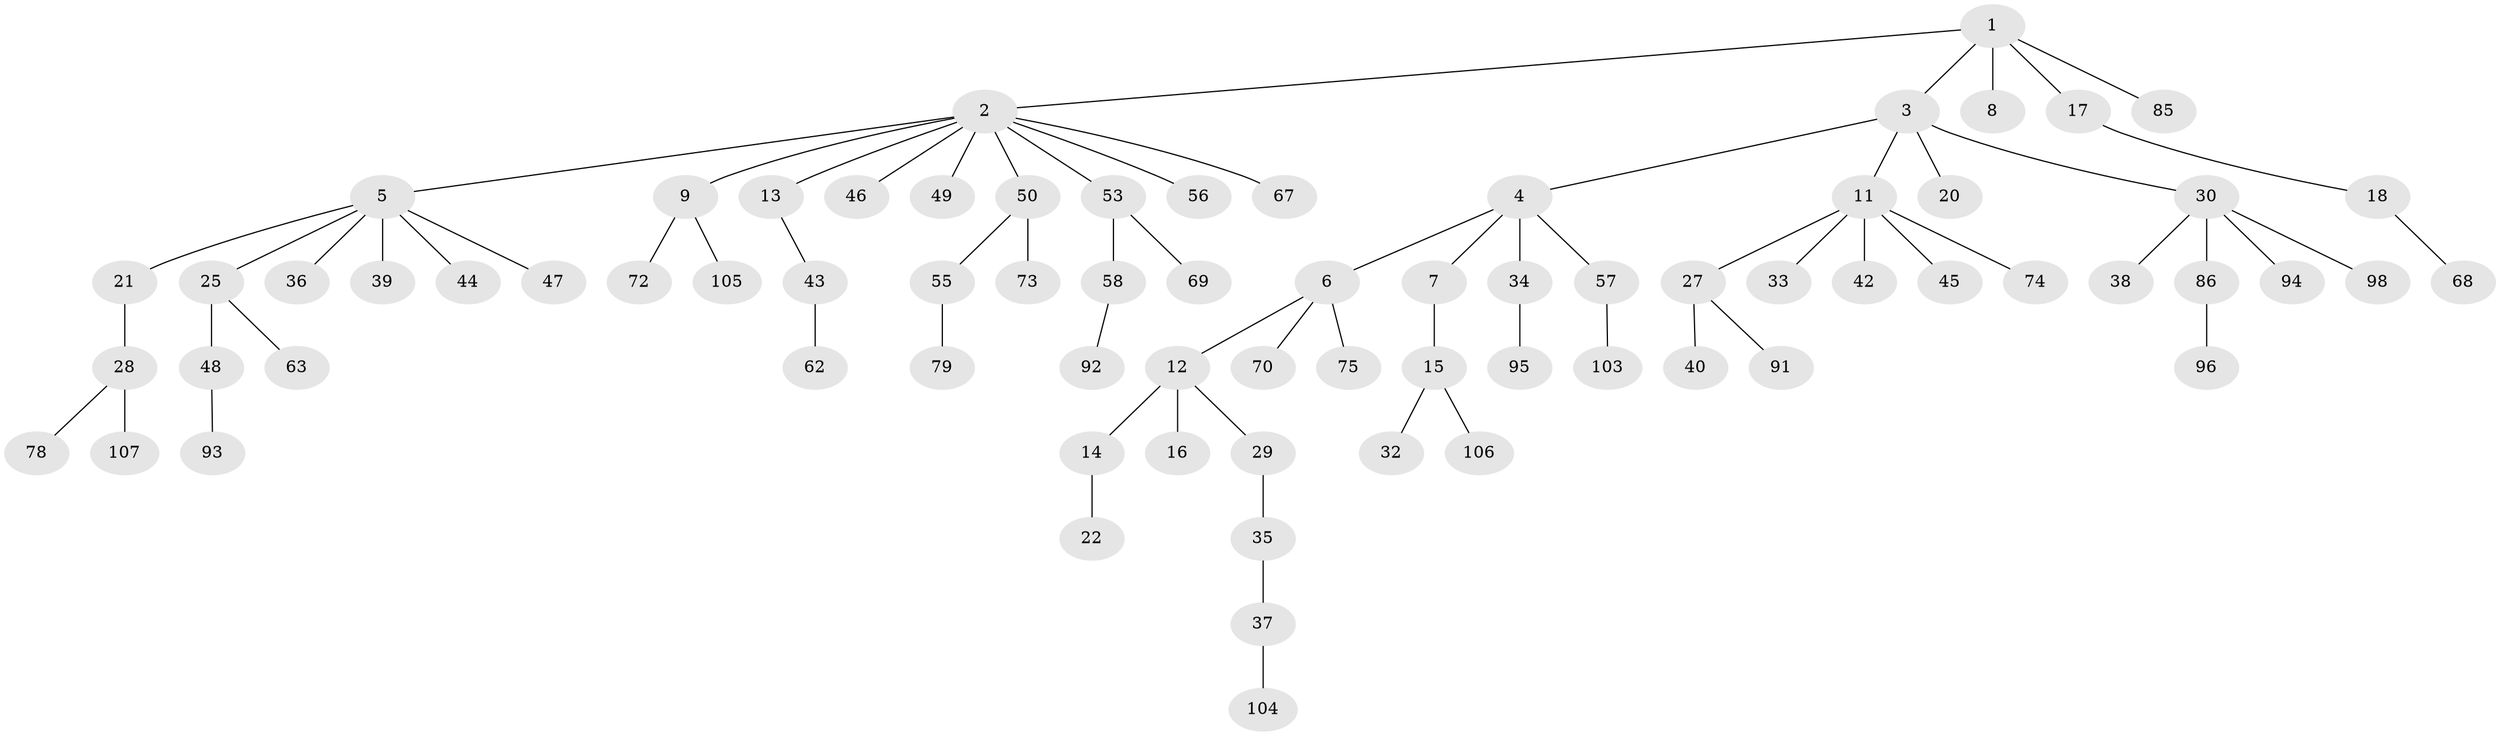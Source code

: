 // Generated by graph-tools (version 1.1) at 2025/24/03/03/25 07:24:08]
// undirected, 74 vertices, 73 edges
graph export_dot {
graph [start="1"]
  node [color=gray90,style=filled];
  1 [super="+10"];
  2 [super="+31"];
  3 [super="+71"];
  4 [super="+19"];
  5 [super="+23"];
  6 [super="+51"];
  7 [super="+87"];
  8;
  9 [super="+90"];
  11 [super="+24"];
  12 [super="+84"];
  13 [super="+52"];
  14 [super="+41"];
  15 [super="+26"];
  16;
  17 [super="+102"];
  18;
  20;
  21 [super="+88"];
  22;
  25 [super="+99"];
  27 [super="+97"];
  28;
  29;
  30 [super="+66"];
  32;
  33 [super="+59"];
  34;
  35 [super="+65"];
  36;
  37;
  38 [super="+60"];
  39 [super="+54"];
  40;
  42;
  43;
  44;
  45 [super="+81"];
  46;
  47 [super="+76"];
  48 [super="+77"];
  49;
  50;
  53 [super="+64"];
  55 [super="+61"];
  56;
  57;
  58 [super="+80"];
  62 [super="+83"];
  63 [super="+100"];
  67;
  68;
  69;
  70;
  72;
  73 [super="+82"];
  74;
  75;
  78 [super="+89"];
  79;
  85;
  86;
  91;
  92;
  93 [super="+101"];
  94;
  95;
  96;
  98;
  103;
  104;
  105;
  106;
  107;
  1 -- 2;
  1 -- 3;
  1 -- 8;
  1 -- 17;
  1 -- 85;
  2 -- 5;
  2 -- 9;
  2 -- 13;
  2 -- 49;
  2 -- 53;
  2 -- 67;
  2 -- 56;
  2 -- 50;
  2 -- 46;
  3 -- 4;
  3 -- 11;
  3 -- 20;
  3 -- 30;
  4 -- 6;
  4 -- 7;
  4 -- 34;
  4 -- 57;
  5 -- 21;
  5 -- 39;
  5 -- 36;
  5 -- 25;
  5 -- 44;
  5 -- 47;
  6 -- 12;
  6 -- 70;
  6 -- 75;
  7 -- 15;
  9 -- 72;
  9 -- 105;
  11 -- 27;
  11 -- 33;
  11 -- 45;
  11 -- 74;
  11 -- 42;
  12 -- 14;
  12 -- 16;
  12 -- 29;
  13 -- 43;
  14 -- 22;
  15 -- 32;
  15 -- 106;
  17 -- 18;
  18 -- 68;
  21 -- 28;
  25 -- 48;
  25 -- 63;
  27 -- 40;
  27 -- 91;
  28 -- 78;
  28 -- 107;
  29 -- 35;
  30 -- 38;
  30 -- 94;
  30 -- 86;
  30 -- 98;
  34 -- 95;
  35 -- 37;
  37 -- 104;
  43 -- 62;
  48 -- 93;
  50 -- 55;
  50 -- 73;
  53 -- 58;
  53 -- 69;
  55 -- 79;
  57 -- 103;
  58 -- 92;
  86 -- 96;
}
